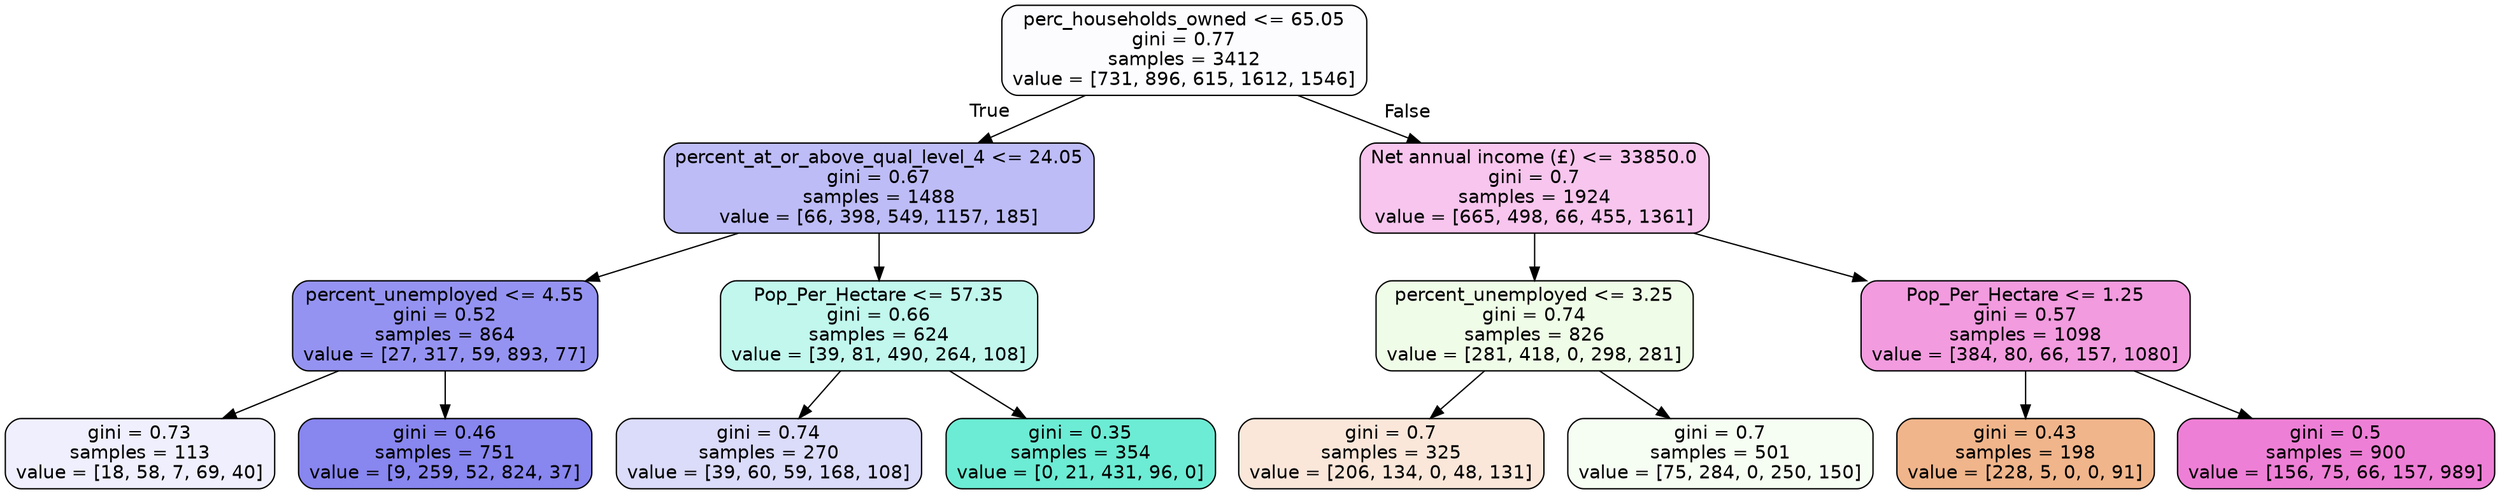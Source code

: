digraph Tree {
node [shape=box, style="filled, rounded", color="black", fontname=helvetica] ;
edge [fontname=helvetica] ;
0 [label="perc_households_owned <= 65.05\ngini = 0.77\nsamples = 3412\nvalue = [731, 896, 615, 1612, 1546]", fillcolor="#fcfcff"] ;
1 [label="percent_at_or_above_qual_level_4 <= 24.05\ngini = 0.67\nsamples = 1488\nvalue = [66, 398, 549, 1157, 185]", fillcolor="#bdbcf6"] ;
0 -> 1 [labeldistance=2.5, labelangle=45, headlabel="True"] ;
2 [label="percent_unemployed <= 4.55\ngini = 0.52\nsamples = 864\nvalue = [27, 317, 59, 893, 77]", fillcolor="#9593f1"] ;
1 -> 2 ;
3 [label="gini = 0.73\nsamples = 113\nvalue = [18, 58, 7, 69, 40]", fillcolor="#efeffd"] ;
2 -> 3 ;
4 [label="gini = 0.46\nsamples = 751\nvalue = [9, 259, 52, 824, 37]", fillcolor="#8886ef"] ;
2 -> 4 ;
5 [label="Pop_Per_Hectare <= 57.35\ngini = 0.66\nsamples = 624\nvalue = [39, 81, 490, 264, 108]", fillcolor="#c1f7ed"] ;
1 -> 5 ;
6 [label="gini = 0.74\nsamples = 270\nvalue = [39, 60, 59, 168, 108]", fillcolor="#dbdbfa"] ;
5 -> 6 ;
7 [label="gini = 0.35\nsamples = 354\nvalue = [0, 21, 431, 96, 0]", fillcolor="#6cecd4"] ;
5 -> 7 ;
8 [label="Net annual income (£) <= 33850.0\ngini = 0.7\nsamples = 1924\nvalue = [665, 498, 66, 455, 1361]", fillcolor="#f7c5ed"] ;
0 -> 8 [labeldistance=2.5, labelangle=-45, headlabel="False"] ;
9 [label="percent_unemployed <= 3.25\ngini = 0.74\nsamples = 826\nvalue = [281, 418, 0, 298, 281]", fillcolor="#effce7"] ;
8 -> 9 ;
10 [label="gini = 0.7\nsamples = 325\nvalue = [206, 134, 0, 48, 131]", fillcolor="#fae7da"] ;
9 -> 10 ;
11 [label="gini = 0.7\nsamples = 501\nvalue = [75, 284, 0, 250, 150]", fillcolor="#f6fdf2"] ;
9 -> 11 ;
12 [label="Pop_Per_Hectare <= 1.25\ngini = 0.57\nsamples = 1098\nvalue = [384, 80, 66, 157, 1080]", fillcolor="#f29bdf"] ;
8 -> 12 ;
13 [label="gini = 0.43\nsamples = 198\nvalue = [228, 5, 0, 0, 91]", fillcolor="#f0b58b"] ;
12 -> 13 ;
14 [label="gini = 0.5\nsamples = 900\nvalue = [156, 75, 66, 157, 989]", fillcolor="#ee7fd6"] ;
12 -> 14 ;
}
